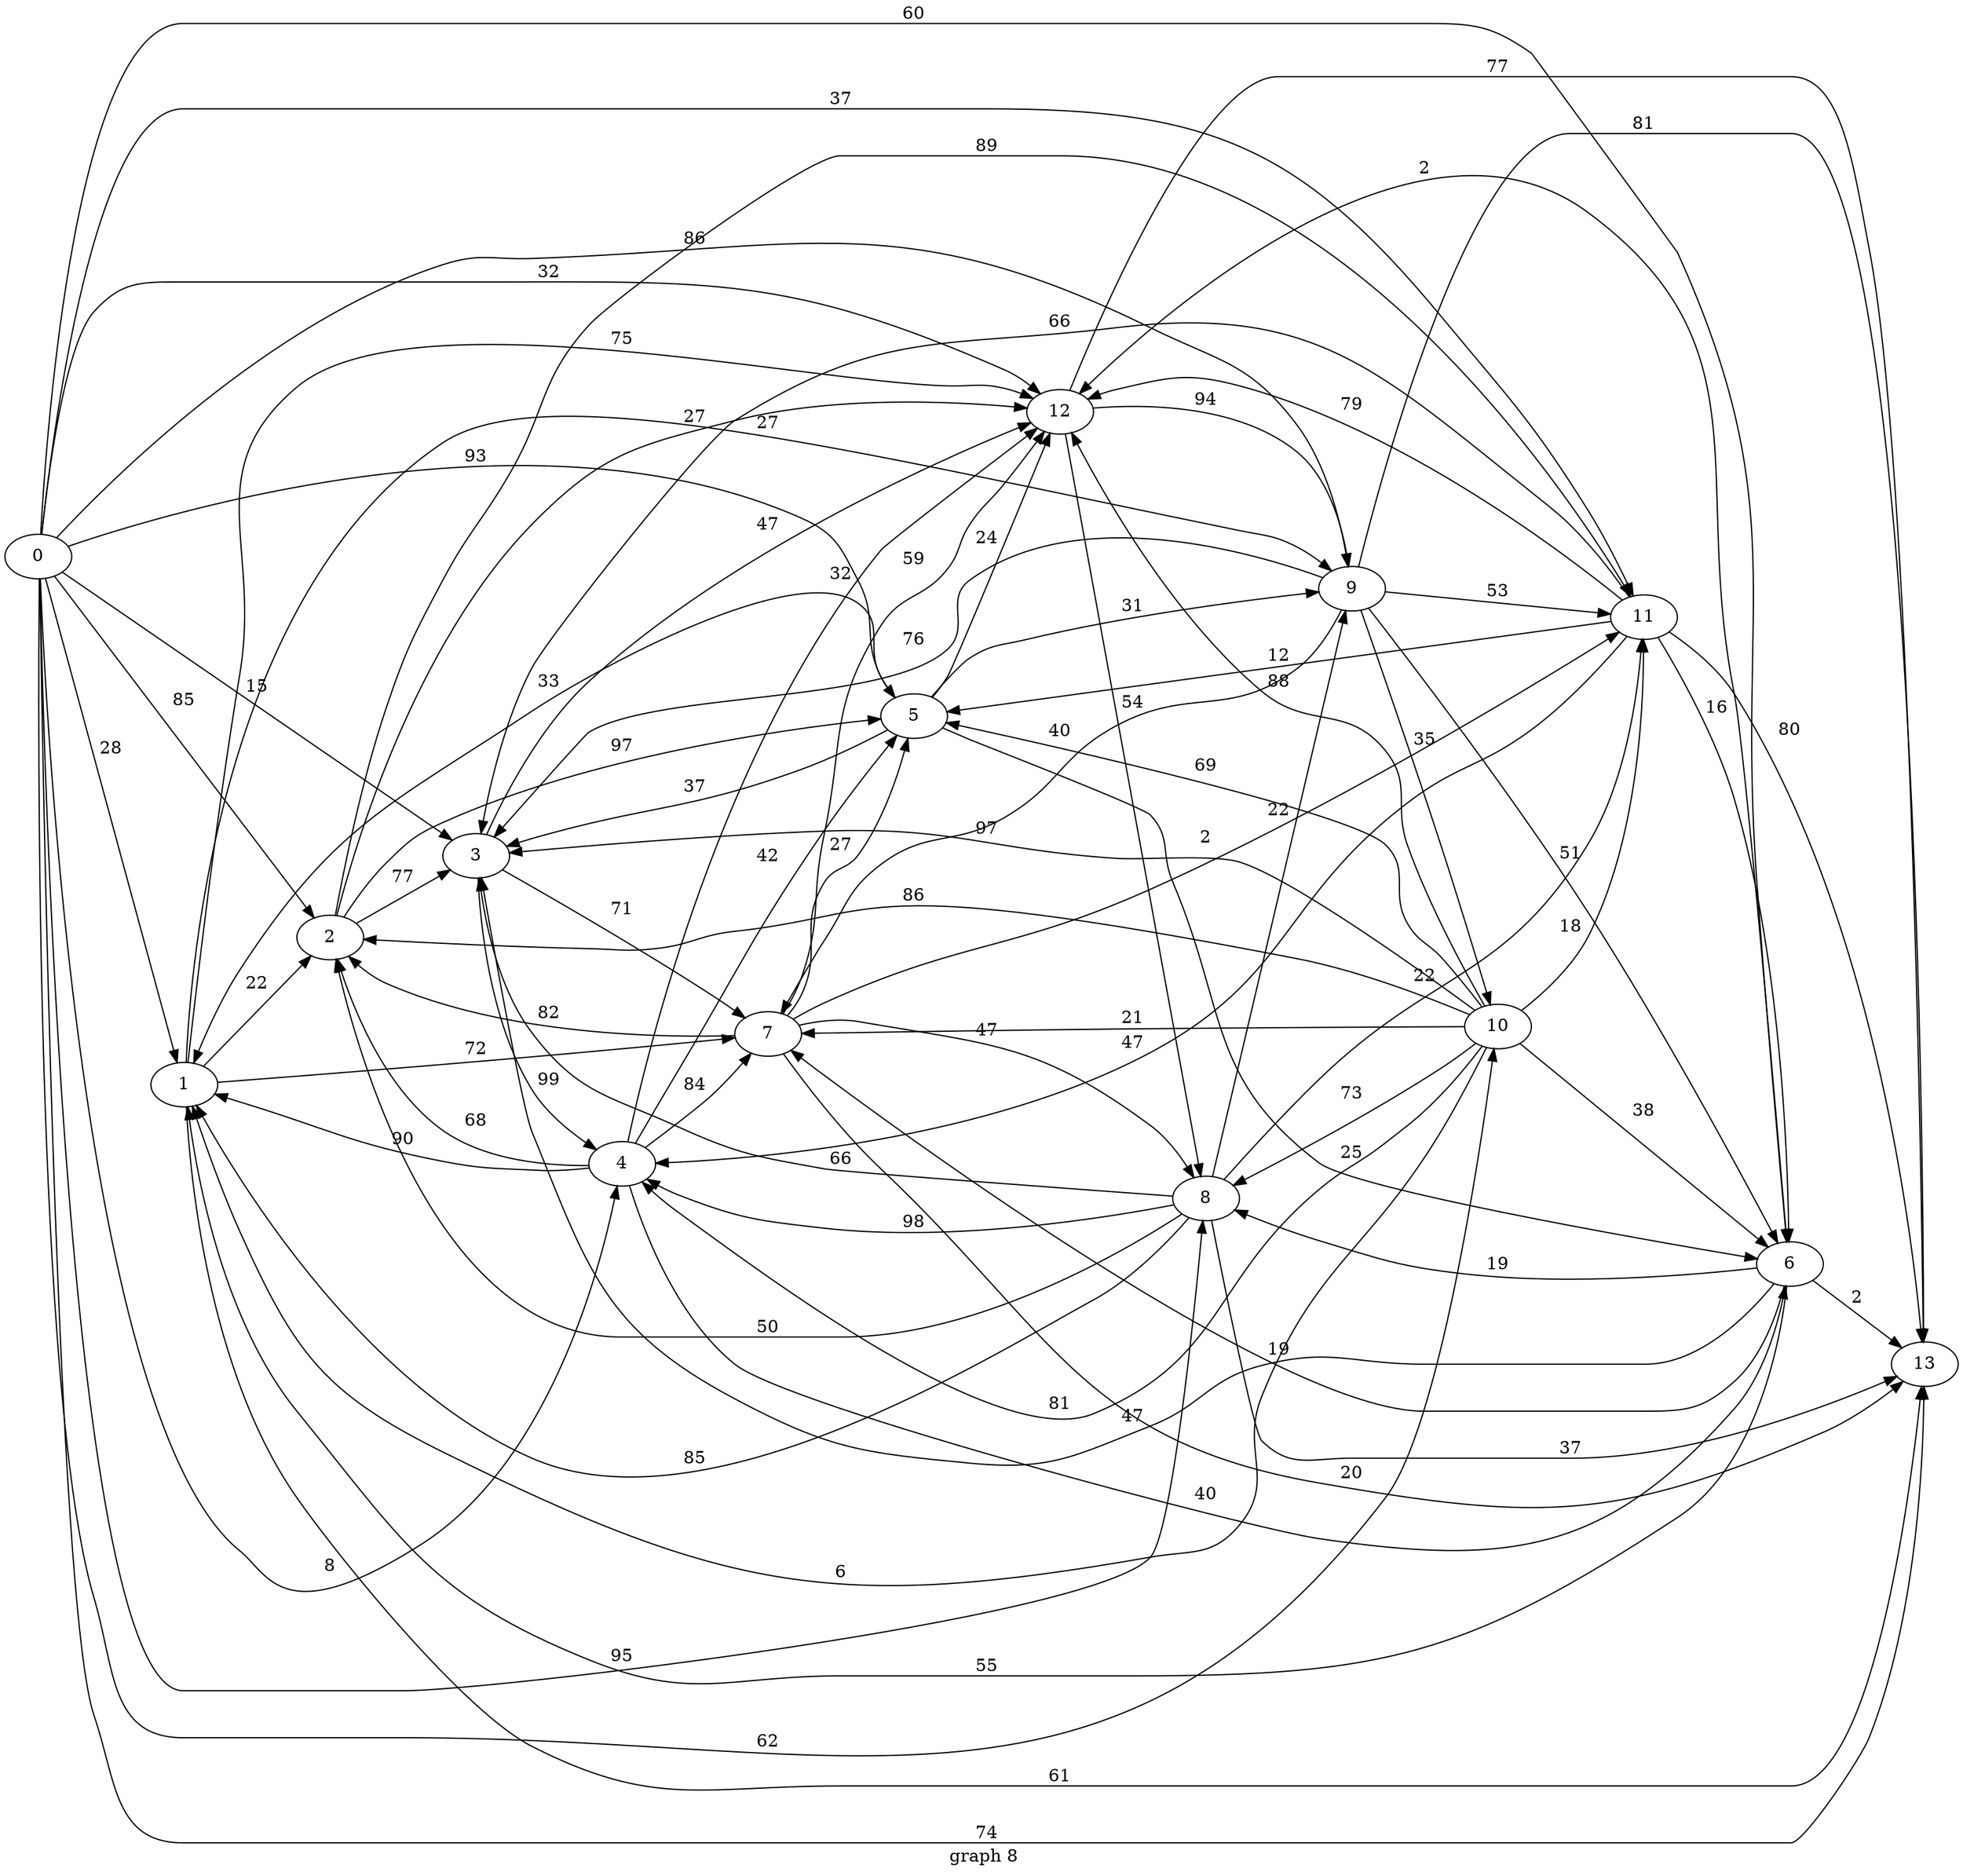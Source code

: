 digraph g{

rankdir = LR
0 -> 1 [label = " 28 "];
0 -> 2 [label = " 85 "];
0 -> 3 [label = " 15 "];
0 -> 4 [label = " 8 "];
0 -> 5 [label = " 93 "];
0 -> 6 [label = " 60 "];
0 -> 8 [label = " 95 "];
0 -> 9 [label = " 86 "];
0 -> 10 [label = " 62 "];
0 -> 11 [label = " 37 "];
0 -> 12 [label = " 32 "];
0 -> 13 [label = " 74 "];
1 -> 2 [label = " 22 "];
1 -> 7 [label = " 72 "];
1 -> 9 [label = " 27 "];
1 -> 12 [label = " 75 "];
1 -> 13 [label = " 61 "];
2 -> 3 [label = " 77 "];
2 -> 5 [label = " 97 "];
2 -> 11 [label = " 89 "];
2 -> 12 [label = " 27 "];
3 -> 4 [label = " 99 "];
3 -> 7 [label = " 71 "];
3 -> 12 [label = " 47 "];
4 -> 1 [label = " 90 "];
4 -> 2 [label = " 68 "];
4 -> 5 [label = " 42 "];
4 -> 6 [label = " 40 "];
4 -> 7 [label = " 84 "];
4 -> 12 [label = " 32 "];
5 -> 1 [label = " 33 "];
5 -> 3 [label = " 37 "];
5 -> 6 [label = " 25 "];
5 -> 9 [label = " 31 "];
5 -> 12 [label = " 24 "];
6 -> 1 [label = " 55 "];
6 -> 3 [label = " 47 "];
6 -> 7 [label = " 19 "];
6 -> 8 [label = " 19 "];
6 -> 12 [label = " 2 "];
6 -> 13 [label = " 2 "];
7 -> 2 [label = " 82 "];
7 -> 5 [label = " 27 "];
7 -> 8 [label = " 47 "];
7 -> 11 [label = " 2 "];
7 -> 12 [label = " 59 "];
7 -> 13 [label = " 20 "];
8 -> 1 [label = " 85 "];
8 -> 2 [label = " 50 "];
8 -> 3 [label = " 66 "];
8 -> 4 [label = " 98 "];
8 -> 9 [label = " 22 "];
8 -> 11 [label = " 22 "];
8 -> 13 [label = " 37 "];
9 -> 3 [label = " 76 "];
9 -> 6 [label = " 51 "];
9 -> 7 [label = " 40 "];
9 -> 10 [label = " 35 "];
9 -> 11 [label = " 53 "];
9 -> 13 [label = " 81 "];
10 -> 1 [label = " 6 "];
10 -> 2 [label = " 86 "];
10 -> 3 [label = " 97 "];
10 -> 4 [label = " 81 "];
10 -> 5 [label = " 69 "];
10 -> 6 [label = " 38 "];
10 -> 7 [label = " 21 "];
10 -> 8 [label = " 73 "];
10 -> 11 [label = " 18 "];
10 -> 12 [label = " 88 "];
11 -> 3 [label = " 66 "];
11 -> 4 [label = " 47 "];
11 -> 5 [label = " 12 "];
11 -> 6 [label = " 16 "];
11 -> 12 [label = " 79 "];
11 -> 13 [label = " 80 "];
12 -> 8 [label = " 54 "];
12 -> 9 [label = " 94 "];
12 -> 13 [label = " 77 "];

label = " graph 8"
}
